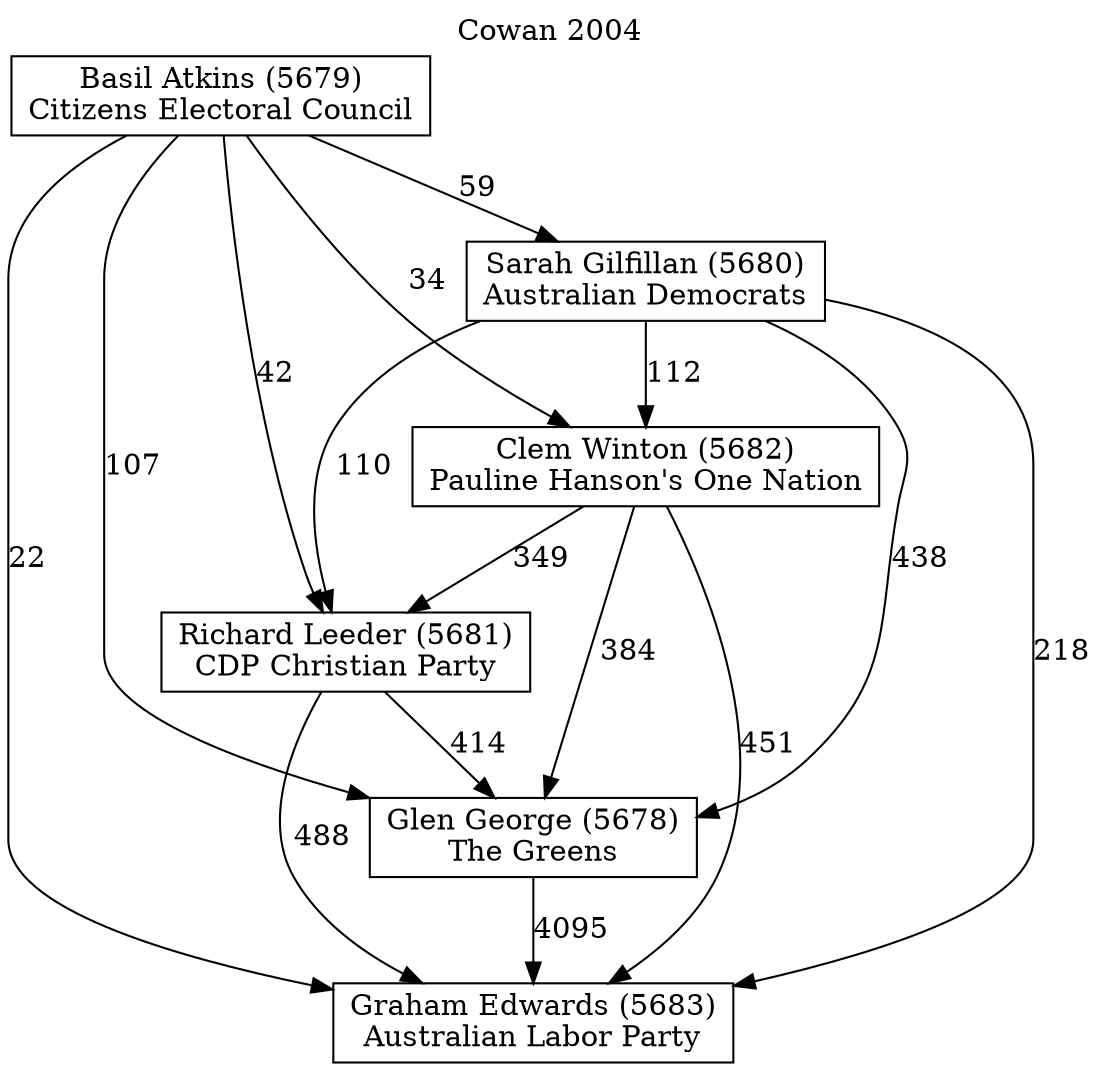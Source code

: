 // House preference flow
digraph "Graham Edwards (5683)_Cowan_2004" {
	graph [label="Cowan 2004" labelloc=t mclimit=10]
	node [shape=box]
	"Basil Atkins (5679)" [label="Basil Atkins (5679)
Citizens Electoral Council"]
	"Clem Winton (5682)" [label="Clem Winton (5682)
Pauline Hanson's One Nation"]
	"Glen George (5678)" [label="Glen George (5678)
The Greens"]
	"Graham Edwards (5683)" [label="Graham Edwards (5683)
Australian Labor Party"]
	"Richard Leeder (5681)" [label="Richard Leeder (5681)
CDP Christian Party"]
	"Sarah Gilfillan (5680)" [label="Sarah Gilfillan (5680)
Australian Democrats"]
	"Basil Atkins (5679)" -> "Clem Winton (5682)" [label=34]
	"Basil Atkins (5679)" -> "Glen George (5678)" [label=107]
	"Basil Atkins (5679)" -> "Graham Edwards (5683)" [label=22]
	"Basil Atkins (5679)" -> "Richard Leeder (5681)" [label=42]
	"Basil Atkins (5679)" -> "Sarah Gilfillan (5680)" [label=59]
	"Clem Winton (5682)" -> "Glen George (5678)" [label=384]
	"Clem Winton (5682)" -> "Graham Edwards (5683)" [label=451]
	"Clem Winton (5682)" -> "Richard Leeder (5681)" [label=349]
	"Glen George (5678)" -> "Graham Edwards (5683)" [label=4095]
	"Richard Leeder (5681)" -> "Glen George (5678)" [label=414]
	"Richard Leeder (5681)" -> "Graham Edwards (5683)" [label=488]
	"Sarah Gilfillan (5680)" -> "Clem Winton (5682)" [label=112]
	"Sarah Gilfillan (5680)" -> "Glen George (5678)" [label=438]
	"Sarah Gilfillan (5680)" -> "Graham Edwards (5683)" [label=218]
	"Sarah Gilfillan (5680)" -> "Richard Leeder (5681)" [label=110]
}

